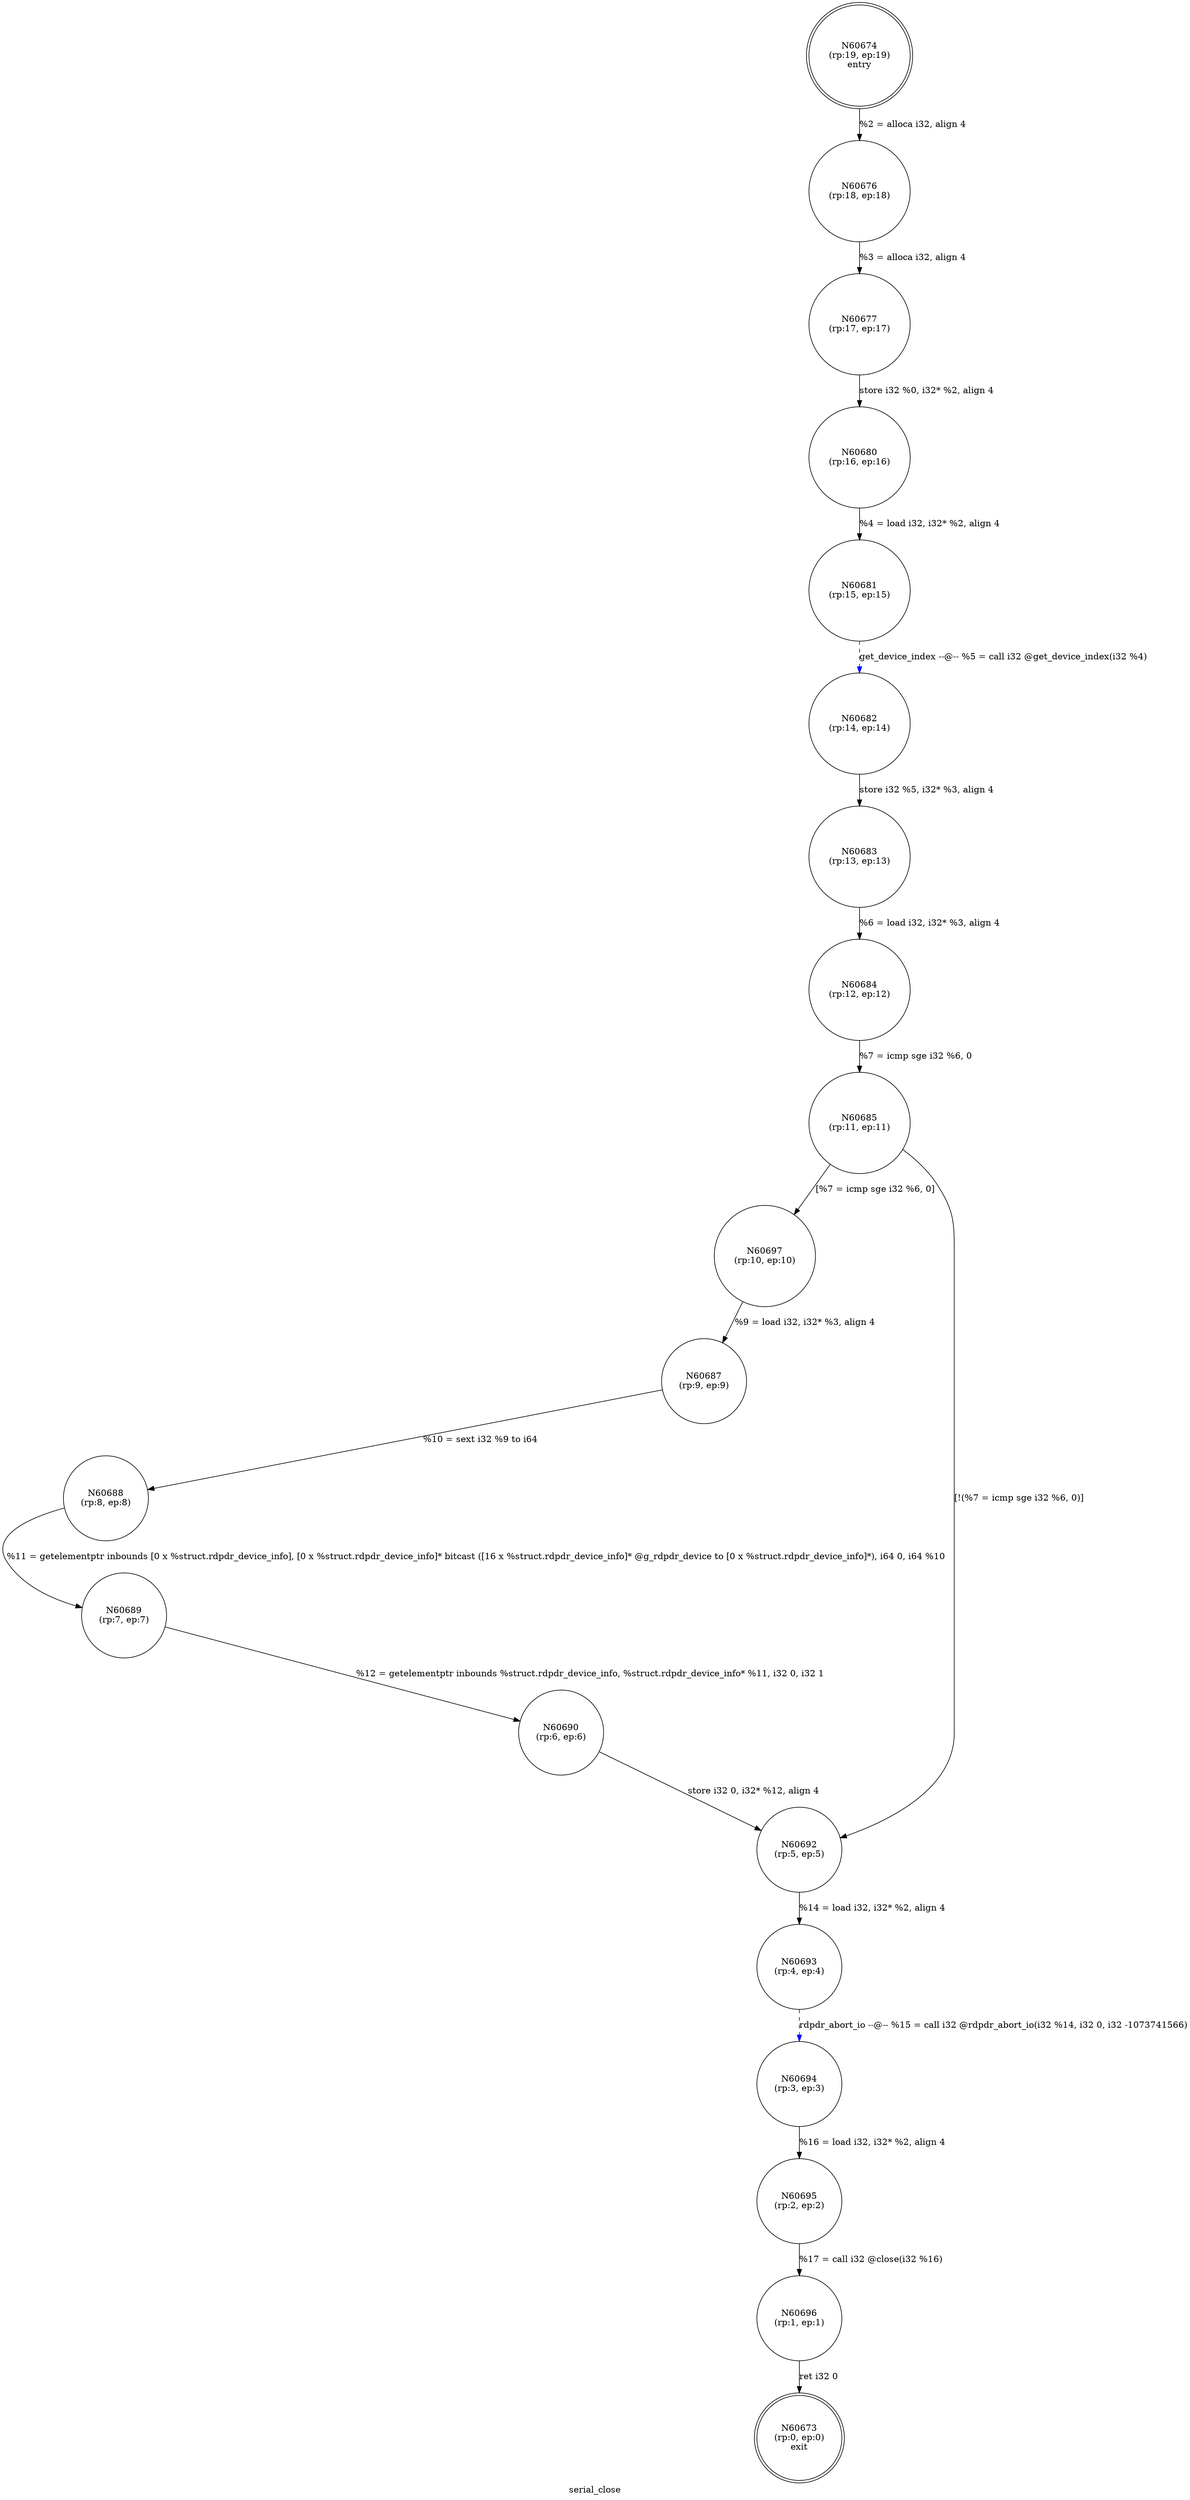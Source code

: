 digraph serial_close {
label="serial_close"
60673 [label="N60673\n(rp:0, ep:0)\nexit", shape="doublecircle"]
60674 [label="N60674\n(rp:19, ep:19)\nentry", shape="doublecircle"]
60674 -> 60676 [label="%2 = alloca i32, align 4"]
60676 [label="N60676\n(rp:18, ep:18)", shape="circle"]
60676 -> 60677 [label="%3 = alloca i32, align 4"]
60677 [label="N60677\n(rp:17, ep:17)", shape="circle"]
60677 -> 60680 [label="store i32 %0, i32* %2, align 4"]
60680 [label="N60680\n(rp:16, ep:16)", shape="circle"]
60680 -> 60681 [label="%4 = load i32, i32* %2, align 4"]
60681 [label="N60681\n(rp:15, ep:15)", shape="circle"]
60681 -> 60682 [label="get_device_index --@-- %5 = call i32 @get_device_index(i32 %4)", style="dashed", color="blue"]
60682 [label="N60682\n(rp:14, ep:14)", shape="circle"]
60682 -> 60683 [label="store i32 %5, i32* %3, align 4"]
60683 [label="N60683\n(rp:13, ep:13)", shape="circle"]
60683 -> 60684 [label="%6 = load i32, i32* %3, align 4"]
60684 [label="N60684\n(rp:12, ep:12)", shape="circle"]
60684 -> 60685 [label="%7 = icmp sge i32 %6, 0"]
60685 [label="N60685\n(rp:11, ep:11)", shape="circle"]
60685 -> 60697 [label="[%7 = icmp sge i32 %6, 0]"]
60685 -> 60692 [label="[!(%7 = icmp sge i32 %6, 0)]"]
60687 [label="N60687\n(rp:9, ep:9)", shape="circle"]
60687 -> 60688 [label="%10 = sext i32 %9 to i64"]
60688 [label="N60688\n(rp:8, ep:8)", shape="circle"]
60688 -> 60689 [label="%11 = getelementptr inbounds [0 x %struct.rdpdr_device_info], [0 x %struct.rdpdr_device_info]* bitcast ([16 x %struct.rdpdr_device_info]* @g_rdpdr_device to [0 x %struct.rdpdr_device_info]*), i64 0, i64 %10"]
60689 [label="N60689\n(rp:7, ep:7)", shape="circle"]
60689 -> 60690 [label="%12 = getelementptr inbounds %struct.rdpdr_device_info, %struct.rdpdr_device_info* %11, i32 0, i32 1"]
60690 [label="N60690\n(rp:6, ep:6)", shape="circle"]
60690 -> 60692 [label="store i32 0, i32* %12, align 4"]
60692 [label="N60692\n(rp:5, ep:5)", shape="circle"]
60692 -> 60693 [label="%14 = load i32, i32* %2, align 4"]
60693 [label="N60693\n(rp:4, ep:4)", shape="circle"]
60693 -> 60694 [label="rdpdr_abort_io --@-- %15 = call i32 @rdpdr_abort_io(i32 %14, i32 0, i32 -1073741566)", style="dashed", color="blue"]
60694 [label="N60694\n(rp:3, ep:3)", shape="circle"]
60694 -> 60695 [label="%16 = load i32, i32* %2, align 4"]
60695 [label="N60695\n(rp:2, ep:2)", shape="circle"]
60695 -> 60696 [label="%17 = call i32 @close(i32 %16)"]
60696 [label="N60696\n(rp:1, ep:1)", shape="circle"]
60696 -> 60673 [label="ret i32 0"]
60697 [label="N60697\n(rp:10, ep:10)", shape="circle"]
60697 -> 60687 [label="%9 = load i32, i32* %3, align 4"]
}
